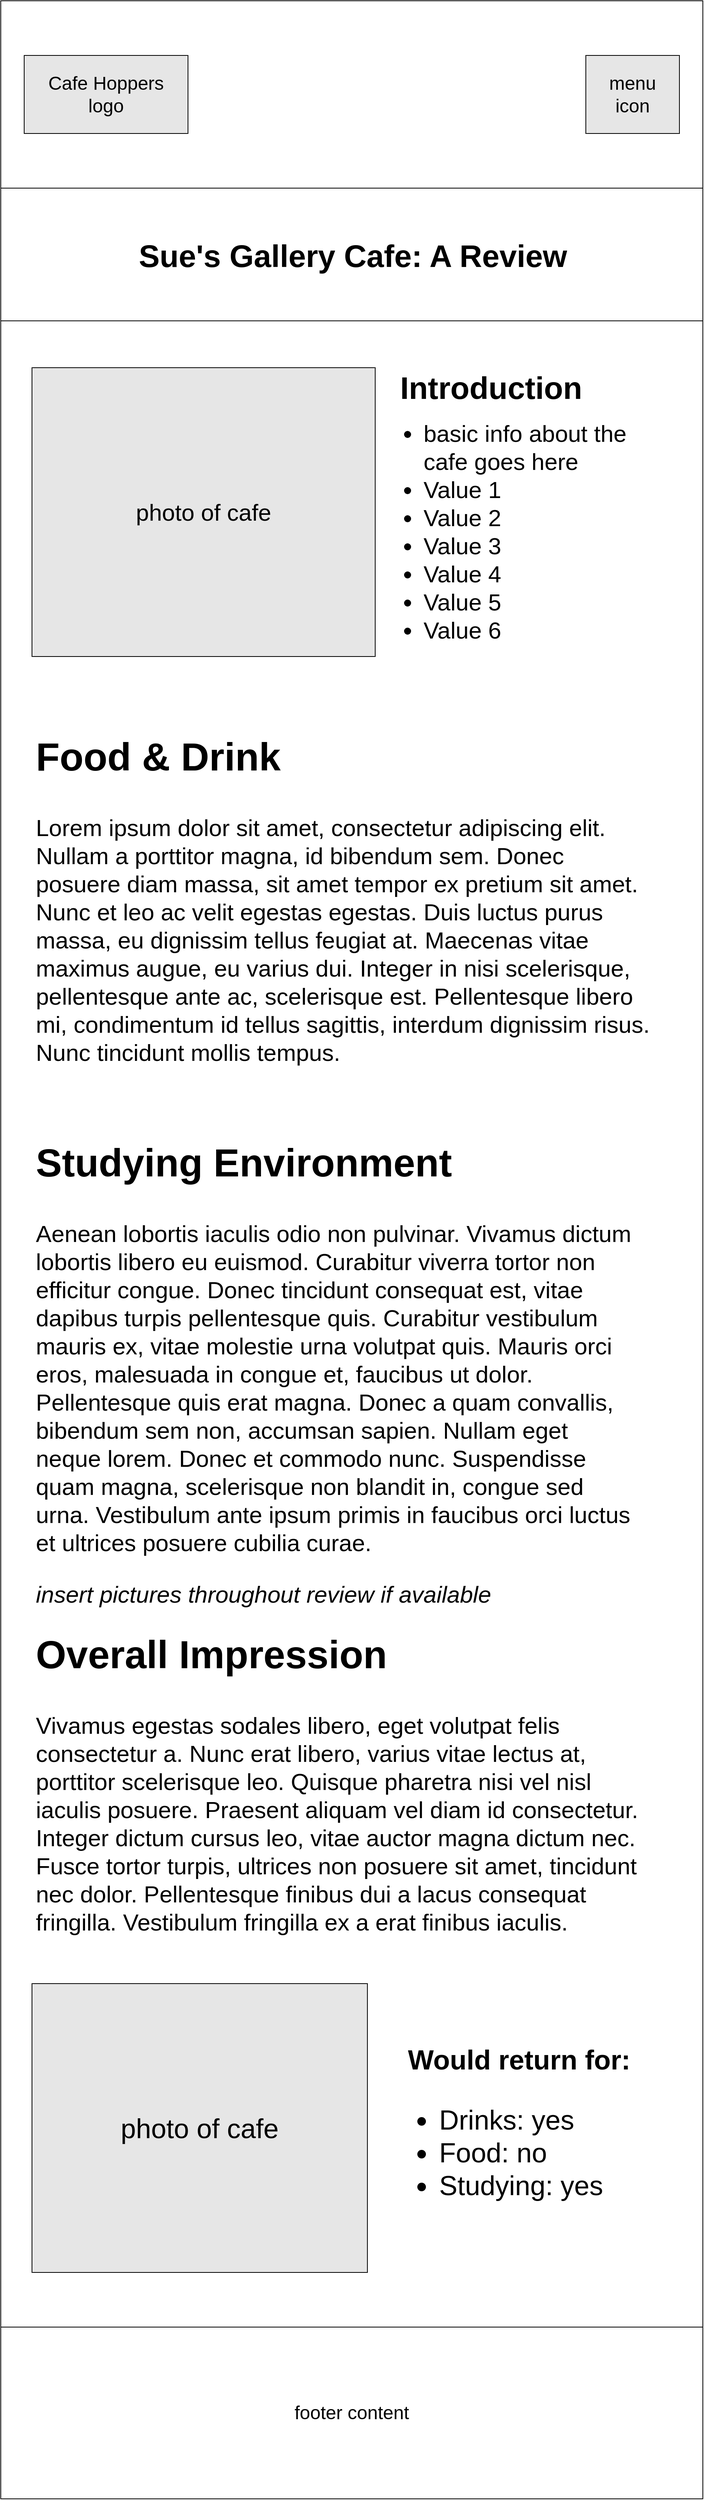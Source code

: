 <mxfile version="20.0.1" type="github"><diagram id="QWaLk7IN20cdrfLnV8OY" name="Page-1"><mxGraphModel dx="1036" dy="1520" grid="1" gridSize="10" guides="1" tooltips="1" connect="1" arrows="1" fold="1" page="1" pageScale="1" pageWidth="900" pageHeight="1600" background="#FFFFFF" math="0" shadow="0"><root><mxCell id="0"/><mxCell id="1" parent="0"/><mxCell id="qiCiA2myx4UJtC2wgqbX-6" value="" style="rounded=0;whiteSpace=wrap;html=1;fontSize=24;fillColor=#FFFFFF;" parent="1" vertex="1"><mxGeometry width="900" height="240" as="geometry"/></mxCell><mxCell id="qiCiA2myx4UJtC2wgqbX-1" value="&lt;font style=&quot;font-size: 24px;&quot;&gt;Cafe Hoppers&lt;br&gt;logo&lt;/font&gt;" style="rounded=0;whiteSpace=wrap;html=1;fillColor=#E6E6E6;" parent="1" vertex="1"><mxGeometry x="30" y="70" width="210" height="100" as="geometry"/></mxCell><mxCell id="qiCiA2myx4UJtC2wgqbX-7" value="menu&lt;br&gt;icon" style="rounded=0;whiteSpace=wrap;html=1;fontSize=24;fillColor=#E6E6E6;" parent="1" vertex="1"><mxGeometry x="750" y="70" width="120" height="100" as="geometry"/></mxCell><mxCell id="qiCiA2myx4UJtC2wgqbX-10" value="footer content" style="rounded=0;whiteSpace=wrap;html=1;fontSize=24;fillColor=#FFFFFF;" parent="1" vertex="1"><mxGeometry y="2980" width="900" height="220" as="geometry"/></mxCell><mxCell id="Ay2IwVhIAaYUzt3xaMMV-1" value="" style="rounded=0;whiteSpace=wrap;html=1;" vertex="1" parent="1"><mxGeometry y="410" width="900" height="2570" as="geometry"/></mxCell><mxCell id="Ay2IwVhIAaYUzt3xaMMV-2" value="&lt;span style=&quot;font-size: 30px;&quot;&gt;photo of cafe&lt;/span&gt;" style="rounded=0;whiteSpace=wrap;html=1;fillColor=#E6E6E6;" vertex="1" parent="1"><mxGeometry x="40" y="470" width="440" height="370" as="geometry"/></mxCell><mxCell id="Ay2IwVhIAaYUzt3xaMMV-3" value="" style="rounded=0;whiteSpace=wrap;html=1;" vertex="1" parent="1"><mxGeometry y="240" width="900" height="170" as="geometry"/></mxCell><mxCell id="Ay2IwVhIAaYUzt3xaMMV-5" value="&lt;font style=&quot;font-size: 40px;&quot;&gt;Sue's Gallery Cafe: A Review&lt;br&gt;&lt;/font&gt;" style="text;strokeColor=none;fillColor=none;html=1;fontSize=24;fontStyle=1;verticalAlign=middle;align=center;" vertex="1" parent="1"><mxGeometry x="173" y="282.5" width="555" height="87.5" as="geometry"/></mxCell><mxCell id="Ay2IwVhIAaYUzt3xaMMV-12" value="&lt;font style=&quot;font-size: 40px;&quot;&gt;Introduction&lt;/font&gt;" style="text;strokeColor=none;fillColor=none;html=1;fontSize=24;fontStyle=1;verticalAlign=middle;align=left;" vertex="1" parent="1"><mxGeometry x="510" y="470" width="240" height="50" as="geometry"/></mxCell><mxCell id="Ay2IwVhIAaYUzt3xaMMV-42" value="&lt;ul style=&quot;font-size: 30px;&quot;&gt;&lt;li&gt;basic info about the cafe goes here&lt;/li&gt;&lt;li&gt;Value 1&lt;/li&gt;&lt;li&gt;Value 2&lt;/li&gt;&lt;li&gt;Value 3&lt;/li&gt;&lt;li&gt;Value 4&lt;/li&gt;&lt;li&gt;Value 5&lt;/li&gt;&lt;li&gt;Value 6&lt;/li&gt;&lt;/ul&gt;" style="text;strokeColor=none;fillColor=none;html=1;whiteSpace=wrap;verticalAlign=top;overflow=hidden;fontSize=40;" vertex="1" parent="1"><mxGeometry x="500" y="500" width="350" height="340" as="geometry"/></mxCell><mxCell id="Ay2IwVhIAaYUzt3xaMMV-43" value="&lt;h1&gt;&lt;font style=&quot;font-size: 50px;&quot;&gt;Food &amp;amp; Drink&lt;/font&gt;&lt;/h1&gt;&lt;p&gt;Lorem ipsum dolor sit amet, consectetur adipiscing elit. Nullam a porttitor magna, id bibendum sem. Donec posuere diam massa, sit amet tempor ex pretium sit amet. Nunc et leo ac velit egestas egestas. Duis luctus purus massa, eu dignissim tellus feugiat at. Maecenas vitae maximus augue, eu varius dui. Integer in nisi scelerisque, pellentesque ante ac, scelerisque est. Pellentesque libero mi, condimentum id tellus sagittis, interdum dignissim risus. Nunc tincidunt mollis tempus.&lt;/p&gt;" style="text;html=1;strokeColor=none;fillColor=none;spacing=5;spacingTop=-20;whiteSpace=wrap;overflow=hidden;rounded=0;fontSize=30;" vertex="1" parent="1"><mxGeometry x="40" y="900" width="800" height="520" as="geometry"/></mxCell><mxCell id="Ay2IwVhIAaYUzt3xaMMV-44" value="&lt;h1&gt;&lt;span style=&quot;font-size: 50px;&quot;&gt;Studying Environment&lt;/span&gt;&lt;/h1&gt;&lt;p&gt;Aenean lobortis iaculis odio non pulvinar. Vivamus dictum lobortis libero eu euismod. Curabitur viverra tortor non efficitur congue. Donec tincidunt consequat est, vitae dapibus turpis pellentesque quis. Curabitur vestibulum mauris ex, vitae molestie urna volutpat quis. Mauris orci eros, malesuada in congue et, faucibus ut dolor. Pellentesque quis erat magna. Donec a quam convallis, bibendum sem non, accumsan sapien. Nullam eget neque lorem. Donec et commodo nunc. Suspendisse quam magna, scelerisque non blandit in, congue sed urna. Vestibulum ante ipsum primis in faucibus orci luctus et ultrices posuere cubilia curae.&lt;/p&gt;&lt;p&gt;&lt;i&gt;insert pictures throughout review if available&lt;/i&gt;&lt;/p&gt;" style="text;html=1;strokeColor=none;fillColor=none;spacing=5;spacingTop=-20;whiteSpace=wrap;overflow=hidden;rounded=0;fontSize=30;" vertex="1" parent="1"><mxGeometry x="40" y="1420" width="780" height="660" as="geometry"/></mxCell><mxCell id="Ay2IwVhIAaYUzt3xaMMV-45" value="&lt;h1&gt;&lt;span style=&quot;font-size: 50px;&quot;&gt;Overall Impression&lt;/span&gt;&lt;/h1&gt;&lt;p&gt;Vivamus egestas sodales libero, eget volutpat felis consectetur a. Nunc erat libero, varius vitae lectus at, porttitor scelerisque leo. Quisque pharetra nisi vel nisl iaculis posuere. Praesent aliquam vel diam id consectetur. Integer dictum cursus leo, vitae auctor magna dictum nec. Fusce tortor turpis, ultrices non posuere sit amet, tincidunt nec dolor. Pellentesque finibus dui a lacus consequat fringilla. Vestibulum fringilla ex a erat finibus iaculis.&lt;/p&gt;" style="text;html=1;strokeColor=none;fillColor=none;spacing=5;spacingTop=-20;whiteSpace=wrap;overflow=hidden;rounded=0;fontSize=30;" vertex="1" parent="1"><mxGeometry x="40" y="2050" width="800" height="480" as="geometry"/></mxCell><mxCell id="Ay2IwVhIAaYUzt3xaMMV-46" value="&lt;span style=&quot;font-size: 35px;&quot;&gt;Would return for:&lt;br&gt;&lt;ul&gt;&lt;li&gt;&lt;span style=&quot;font-weight: normal;&quot;&gt;Drinks: yes&lt;/span&gt;&lt;/li&gt;&lt;li&gt;&lt;span style=&quot;font-weight: normal;&quot;&gt;Food: no&lt;/span&gt;&lt;/li&gt;&lt;li&gt;&lt;span style=&quot;font-weight: normal;&quot;&gt;Studying: yes&lt;/span&gt;&lt;/li&gt;&lt;/ul&gt;&lt;/span&gt;" style="text;strokeColor=none;fillColor=none;html=1;fontSize=24;fontStyle=1;verticalAlign=top;align=left;" vertex="1" parent="1"><mxGeometry x="520" y="2610" width="310" height="230" as="geometry"/></mxCell><mxCell id="Ay2IwVhIAaYUzt3xaMMV-47" value="photo of cafe" style="rounded=0;whiteSpace=wrap;html=1;fontSize=35;fillColor=#E6E6E6;" vertex="1" parent="1"><mxGeometry x="40" y="2540" width="430" height="370" as="geometry"/></mxCell></root></mxGraphModel></diagram></mxfile>
